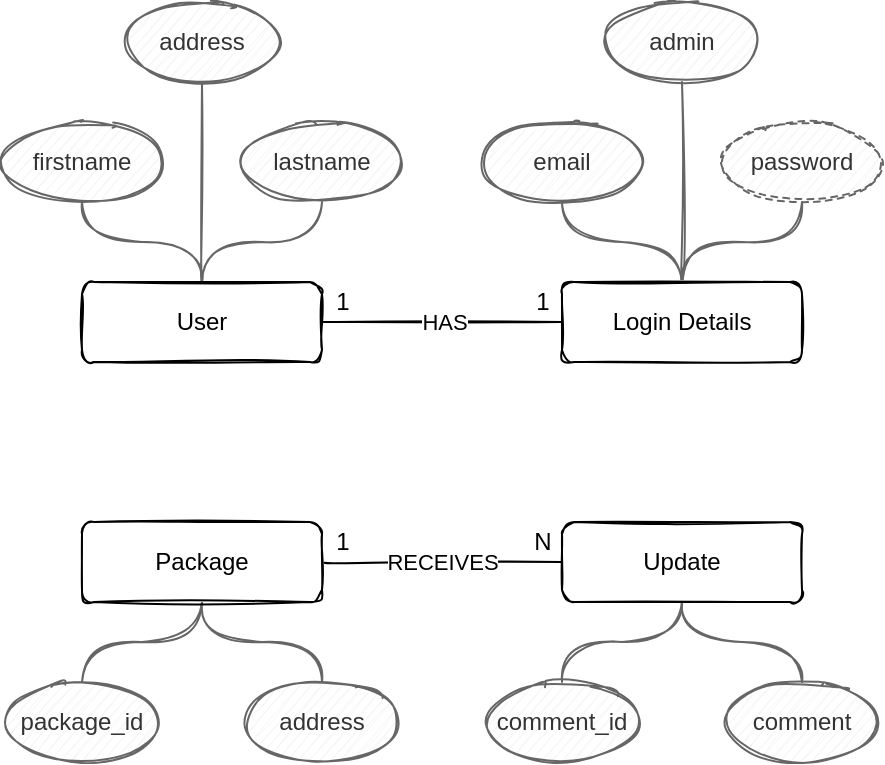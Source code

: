 <mxfile version="15.8.4" type="device"><diagram id="t2VJXEBqc6x7vQNcW2M9" name="Page-1"><mxGraphModel dx="1105" dy="723" grid="1" gridSize="10" guides="1" tooltips="1" connect="1" arrows="1" fold="1" page="0" pageScale="1" pageWidth="827" pageHeight="1169" math="0" shadow="0"><root><mxCell id="0"/><mxCell id="1" parent="0"/><mxCell id="tP95wNjTTBBGJnDJdcxv-1" value="email" style="ellipse;whiteSpace=wrap;html=1;align=center;rounded=1;sketch=1;fillColor=#f5f5f5;fontColor=#333333;strokeColor=#666666;" vertex="1" parent="1"><mxGeometry x="520" y="360" width="80" height="40" as="geometry"/></mxCell><mxCell id="tP95wNjTTBBGJnDJdcxv-8" style="edgeStyle=orthogonalEdgeStyle;curved=1;rounded=1;sketch=1;orthogonalLoop=1;jettySize=auto;html=1;entryX=0.5;entryY=1;entryDx=0;entryDy=0;endArrow=none;endFill=0;fillColor=#f5f5f5;strokeColor=#666666;" edge="1" parent="1" source="tP95wNjTTBBGJnDJdcxv-2" target="tP95wNjTTBBGJnDJdcxv-6"><mxGeometry relative="1" as="geometry"/></mxCell><mxCell id="tP95wNjTTBBGJnDJdcxv-9" style="edgeStyle=orthogonalEdgeStyle;curved=1;rounded=1;sketch=1;orthogonalLoop=1;jettySize=auto;html=1;entryX=0.5;entryY=1;entryDx=0;entryDy=0;endArrow=none;endFill=0;fillColor=#f5f5f5;strokeColor=#666666;" edge="1" parent="1" source="tP95wNjTTBBGJnDJdcxv-2" target="tP95wNjTTBBGJnDJdcxv-7"><mxGeometry relative="1" as="geometry"/></mxCell><mxCell id="tP95wNjTTBBGJnDJdcxv-12" style="edgeStyle=orthogonalEdgeStyle;curved=1;rounded=1;sketch=1;orthogonalLoop=1;jettySize=auto;html=1;entryX=0;entryY=0.5;entryDx=0;entryDy=0;endArrow=none;endFill=0;" edge="1" parent="1" source="tP95wNjTTBBGJnDJdcxv-2" target="tP95wNjTTBBGJnDJdcxv-4"><mxGeometry relative="1" as="geometry"/></mxCell><mxCell id="tP95wNjTTBBGJnDJdcxv-13" value="HAS" style="edgeLabel;html=1;align=center;verticalAlign=middle;resizable=0;points=[];" vertex="1" connectable="0" parent="tP95wNjTTBBGJnDJdcxv-12"><mxGeometry x="0.012" relative="1" as="geometry"><mxPoint as="offset"/></mxGeometry></mxCell><mxCell id="tP95wNjTTBBGJnDJdcxv-27" style="edgeStyle=orthogonalEdgeStyle;curved=1;rounded=1;sketch=1;orthogonalLoop=1;jettySize=auto;html=1;entryX=0.5;entryY=1;entryDx=0;entryDy=0;endArrow=none;endFill=0;fillColor=#f5f5f5;strokeColor=#666666;" edge="1" parent="1" source="tP95wNjTTBBGJnDJdcxv-2" target="tP95wNjTTBBGJnDJdcxv-26"><mxGeometry relative="1" as="geometry"/></mxCell><mxCell id="tP95wNjTTBBGJnDJdcxv-2" value="User" style="whiteSpace=wrap;html=1;align=center;rounded=1;sketch=1;" vertex="1" parent="1"><mxGeometry x="320" y="440" width="120" height="40" as="geometry"/></mxCell><mxCell id="tP95wNjTTBBGJnDJdcxv-10" style="edgeStyle=orthogonalEdgeStyle;curved=1;rounded=1;sketch=1;orthogonalLoop=1;jettySize=auto;html=1;entryX=0.5;entryY=1;entryDx=0;entryDy=0;endArrow=none;endFill=0;fillColor=#f5f5f5;strokeColor=#666666;" edge="1" parent="1" source="tP95wNjTTBBGJnDJdcxv-4" target="tP95wNjTTBBGJnDJdcxv-1"><mxGeometry relative="1" as="geometry"/></mxCell><mxCell id="tP95wNjTTBBGJnDJdcxv-11" style="edgeStyle=orthogonalEdgeStyle;curved=1;rounded=1;sketch=1;orthogonalLoop=1;jettySize=auto;html=1;entryX=0.5;entryY=1;entryDx=0;entryDy=0;endArrow=none;endFill=0;fillColor=#f5f5f5;strokeColor=#666666;" edge="1" parent="1" source="tP95wNjTTBBGJnDJdcxv-4" target="tP95wNjTTBBGJnDJdcxv-5"><mxGeometry relative="1" as="geometry"/></mxCell><mxCell id="tP95wNjTTBBGJnDJdcxv-29" style="edgeStyle=orthogonalEdgeStyle;curved=1;rounded=1;sketch=1;orthogonalLoop=1;jettySize=auto;html=1;entryX=0.5;entryY=1;entryDx=0;entryDy=0;endArrow=none;endFill=0;fillColor=#f5f5f5;strokeColor=#666666;" edge="1" parent="1" source="tP95wNjTTBBGJnDJdcxv-4" target="tP95wNjTTBBGJnDJdcxv-28"><mxGeometry relative="1" as="geometry"/></mxCell><mxCell id="tP95wNjTTBBGJnDJdcxv-4" value="Login Details" style="whiteSpace=wrap;html=1;align=center;rounded=1;sketch=1;" vertex="1" parent="1"><mxGeometry x="560" y="440" width="120" height="40" as="geometry"/></mxCell><mxCell id="tP95wNjTTBBGJnDJdcxv-5" value="password" style="ellipse;whiteSpace=wrap;html=1;align=center;rounded=1;sketch=1;dashed=1;fillColor=#f5f5f5;strokeColor=#666666;fontColor=#333333;" vertex="1" parent="1"><mxGeometry x="640" y="360" width="80" height="40" as="geometry"/></mxCell><mxCell id="tP95wNjTTBBGJnDJdcxv-6" value="firstname" style="ellipse;whiteSpace=wrap;html=1;align=center;rounded=1;sketch=1;fillColor=#f5f5f5;fontColor=#333333;strokeColor=#666666;" vertex="1" parent="1"><mxGeometry x="280" y="360" width="80" height="40" as="geometry"/></mxCell><mxCell id="tP95wNjTTBBGJnDJdcxv-7" value="lastname" style="ellipse;whiteSpace=wrap;html=1;align=center;rounded=1;sketch=1;fillColor=#f5f5f5;fontColor=#333333;strokeColor=#666666;" vertex="1" parent="1"><mxGeometry x="400" y="360" width="80" height="40" as="geometry"/></mxCell><mxCell id="tP95wNjTTBBGJnDJdcxv-33" style="edgeStyle=orthogonalEdgeStyle;curved=1;rounded=1;sketch=1;orthogonalLoop=1;jettySize=auto;html=1;entryX=0;entryY=0.5;entryDx=0;entryDy=0;endArrow=none;endFill=0;" edge="1" parent="1" source="tP95wNjTTBBGJnDJdcxv-14" target="tP95wNjTTBBGJnDJdcxv-32"><mxGeometry relative="1" as="geometry"/></mxCell><mxCell id="tP95wNjTTBBGJnDJdcxv-34" value="RECEIVES" style="edgeLabel;html=1;align=center;verticalAlign=middle;resizable=0;points=[];" vertex="1" connectable="0" parent="tP95wNjTTBBGJnDJdcxv-33"><mxGeometry x="0.002" relative="1" as="geometry"><mxPoint as="offset"/></mxGeometry></mxCell><mxCell id="tP95wNjTTBBGJnDJdcxv-37" style="edgeStyle=orthogonalEdgeStyle;curved=1;rounded=1;sketch=1;orthogonalLoop=1;jettySize=auto;html=1;entryX=0.5;entryY=0;entryDx=0;entryDy=0;endArrow=none;endFill=0;fillColor=#f5f5f5;strokeColor=#666666;" edge="1" parent="1" source="tP95wNjTTBBGJnDJdcxv-14" target="tP95wNjTTBBGJnDJdcxv-30"><mxGeometry relative="1" as="geometry"/></mxCell><mxCell id="tP95wNjTTBBGJnDJdcxv-38" style="edgeStyle=orthogonalEdgeStyle;curved=1;rounded=1;sketch=1;orthogonalLoop=1;jettySize=auto;html=1;entryX=0.5;entryY=0;entryDx=0;entryDy=0;endArrow=none;endFill=0;fillColor=#f5f5f5;strokeColor=#666666;" edge="1" parent="1" source="tP95wNjTTBBGJnDJdcxv-14" target="tP95wNjTTBBGJnDJdcxv-31"><mxGeometry relative="1" as="geometry"/></mxCell><mxCell id="tP95wNjTTBBGJnDJdcxv-14" value="Package" style="whiteSpace=wrap;html=1;align=center;rounded=1;sketch=1;" vertex="1" parent="1"><mxGeometry x="320" y="560" width="120" height="40" as="geometry"/></mxCell><mxCell id="tP95wNjTTBBGJnDJdcxv-17" value="1" style="text;html=1;align=center;verticalAlign=middle;resizable=0;points=[];autosize=1;strokeColor=none;fillColor=none;" vertex="1" parent="1"><mxGeometry x="440" y="440" width="20" height="20" as="geometry"/></mxCell><mxCell id="tP95wNjTTBBGJnDJdcxv-18" value="1" style="text;html=1;align=center;verticalAlign=middle;resizable=0;points=[];autosize=1;strokeColor=none;fillColor=none;" vertex="1" parent="1"><mxGeometry x="540" y="440" width="20" height="20" as="geometry"/></mxCell><mxCell id="tP95wNjTTBBGJnDJdcxv-26" value="address" style="ellipse;whiteSpace=wrap;html=1;align=center;rounded=1;sketch=1;fillColor=#f5f5f5;fontColor=#333333;strokeColor=#666666;" vertex="1" parent="1"><mxGeometry x="340" y="300" width="80" height="40" as="geometry"/></mxCell><mxCell id="tP95wNjTTBBGJnDJdcxv-28" value="admin" style="ellipse;whiteSpace=wrap;html=1;align=center;rounded=1;sketch=1;fillColor=#f5f5f5;fontColor=#333333;strokeColor=#666666;" vertex="1" parent="1"><mxGeometry x="580" y="300" width="80" height="40" as="geometry"/></mxCell><mxCell id="tP95wNjTTBBGJnDJdcxv-30" value="package_id" style="ellipse;whiteSpace=wrap;html=1;align=center;rounded=1;sketch=1;fillColor=#f5f5f5;fontColor=#333333;strokeColor=#666666;" vertex="1" parent="1"><mxGeometry x="280" y="640" width="80" height="40" as="geometry"/></mxCell><mxCell id="tP95wNjTTBBGJnDJdcxv-31" value="address" style="ellipse;whiteSpace=wrap;html=1;align=center;rounded=1;sketch=1;fillColor=#f5f5f5;fontColor=#333333;strokeColor=#666666;" vertex="1" parent="1"><mxGeometry x="400" y="640" width="80" height="40" as="geometry"/></mxCell><mxCell id="tP95wNjTTBBGJnDJdcxv-40" style="edgeStyle=orthogonalEdgeStyle;curved=1;rounded=1;sketch=1;orthogonalLoop=1;jettySize=auto;html=1;entryX=0.5;entryY=0;entryDx=0;entryDy=0;endArrow=none;endFill=0;fillColor=#f5f5f5;strokeColor=#666666;" edge="1" parent="1" source="tP95wNjTTBBGJnDJdcxv-32" target="tP95wNjTTBBGJnDJdcxv-39"><mxGeometry relative="1" as="geometry"/></mxCell><mxCell id="tP95wNjTTBBGJnDJdcxv-42" style="edgeStyle=orthogonalEdgeStyle;curved=1;rounded=1;sketch=1;orthogonalLoop=1;jettySize=auto;html=1;entryX=0.5;entryY=0;entryDx=0;entryDy=0;endArrow=none;endFill=0;fillColor=#f5f5f5;strokeColor=#666666;" edge="1" parent="1" source="tP95wNjTTBBGJnDJdcxv-32" target="tP95wNjTTBBGJnDJdcxv-41"><mxGeometry relative="1" as="geometry"/></mxCell><mxCell id="tP95wNjTTBBGJnDJdcxv-32" value="Update" style="whiteSpace=wrap;html=1;align=center;rounded=1;sketch=1;" vertex="1" parent="1"><mxGeometry x="560" y="560" width="120" height="40" as="geometry"/></mxCell><mxCell id="tP95wNjTTBBGJnDJdcxv-35" value="1" style="text;html=1;align=center;verticalAlign=middle;resizable=0;points=[];autosize=1;strokeColor=none;fillColor=none;" vertex="1" parent="1"><mxGeometry x="440" y="560" width="20" height="20" as="geometry"/></mxCell><mxCell id="tP95wNjTTBBGJnDJdcxv-36" value="N" style="text;html=1;align=center;verticalAlign=middle;resizable=0;points=[];autosize=1;strokeColor=none;fillColor=none;" vertex="1" parent="1"><mxGeometry x="540" y="560" width="20" height="20" as="geometry"/></mxCell><mxCell id="tP95wNjTTBBGJnDJdcxv-39" value="comment" style="ellipse;whiteSpace=wrap;html=1;align=center;rounded=1;sketch=1;fillColor=#f5f5f5;fontColor=#333333;strokeColor=#666666;" vertex="1" parent="1"><mxGeometry x="640" y="640" width="80" height="40" as="geometry"/></mxCell><mxCell id="tP95wNjTTBBGJnDJdcxv-41" value="comment_id" style="ellipse;whiteSpace=wrap;html=1;align=center;rounded=1;sketch=1;fillColor=#f5f5f5;fontColor=#333333;strokeColor=#666666;" vertex="1" parent="1"><mxGeometry x="520" y="640" width="80" height="40" as="geometry"/></mxCell></root></mxGraphModel></diagram></mxfile>